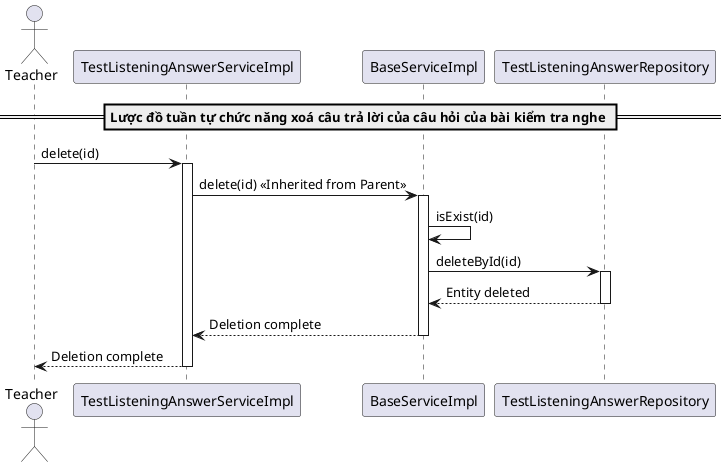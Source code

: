 @startuml deleteTestListeningAnswer
actor Teacher
participant "TestListeningAnswerServiceImpl" as TestListeningAnswerService
participant "BaseServiceImpl" as BaseService
participant "TestListeningAnswerRepository" as Repository

== Lược đồ tuần tự chức năng xoá câu trả lời của câu hỏi của bài kiểm tra nghe ==
Teacher -> TestListeningAnswerService: delete(id)
activate TestListeningAnswerService

TestListeningAnswerService -> BaseService: delete(id) << Inherited from Parent >>
activate BaseService

BaseService -> BaseService: isExist(id)
BaseService -> Repository: deleteById(id)
activate Repository
Repository --> BaseService: Entity deleted
deactivate Repository

BaseService --> TestListeningAnswerService: Deletion complete
deactivate BaseService

TestListeningAnswerService --> Teacher: Deletion complete
deactivate TestListeningAnswerService

@enduml
